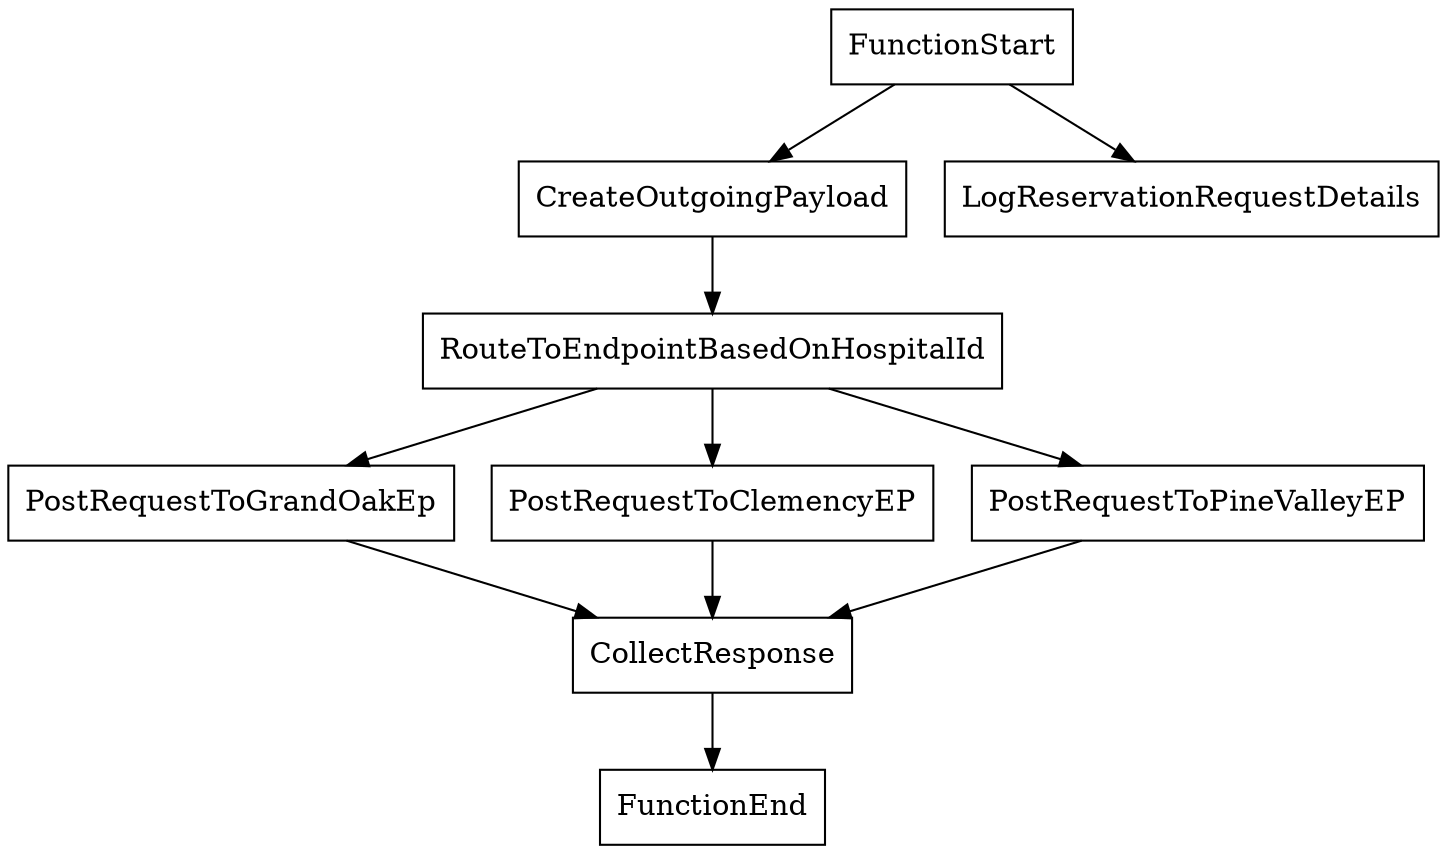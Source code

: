 digraph "DataflowGraph" {
node [shape=record];
"CreateOutgoingPayload" -> "RouteToEndpointBasedOnHospitalId";
"RouteToEndpointBasedOnHospitalId" -> "PostRequestToGrandOakEp";
"RouteToEndpointBasedOnHospitalId" -> "PostRequestToClemencyEP";
"RouteToEndpointBasedOnHospitalId" -> "PostRequestToPineValleyEP";
"PostRequestToGrandOakEp" -> "CollectResponse";
"FunctionStart" -> "CreateOutgoingPayload";
"FunctionStart" -> "LogReservationRequestDetails";
"PostRequestToClemencyEP" -> "CollectResponse";
"PostRequestToPineValleyEP" -> "CollectResponse";
"CollectResponse" -> "FunctionEnd";
}
